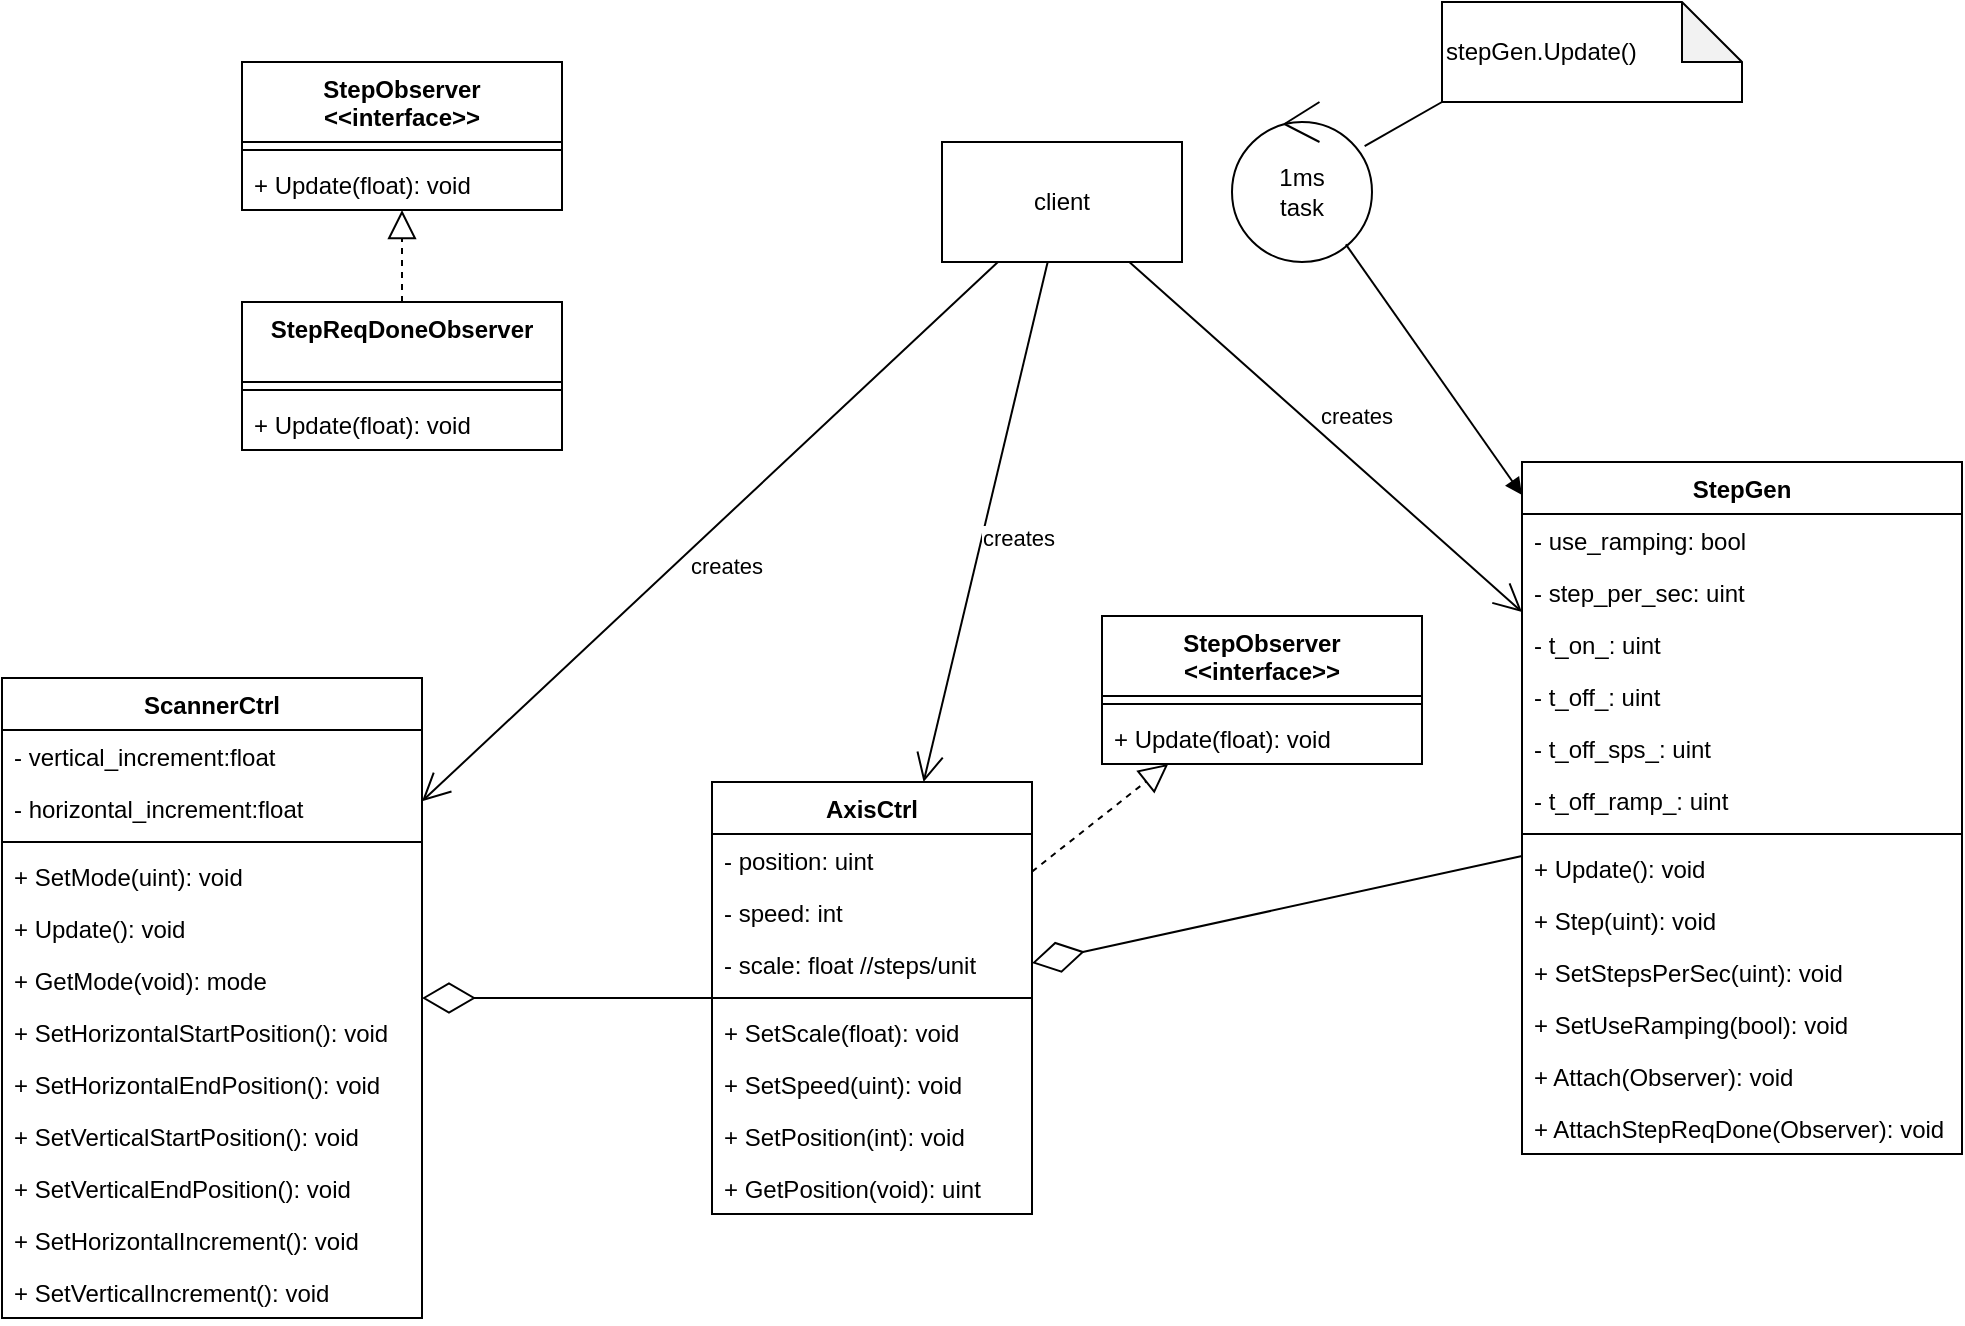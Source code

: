 <mxfile version="17.2.4" type="device" pages="3"><diagram id="gGp4RVrtIz4A-ZTjDwm9" name="Page-1"><mxGraphModel dx="1101" dy="864" grid="1" gridSize="10" guides="1" tooltips="1" connect="1" arrows="1" fold="1" page="1" pageScale="1" pageWidth="1169" pageHeight="827" math="0" shadow="0"><root><mxCell id="0"/><mxCell id="1" parent="0"/><mxCell id="LSAiB7IixGr9bz8NrgfN-1" value="AxisCtrl" style="swimlane;fontStyle=1;align=center;verticalAlign=top;childLayout=stackLayout;horizontal=1;startSize=26;horizontalStack=0;resizeParent=1;resizeParentMax=0;resizeLast=0;collapsible=1;marginBottom=0;" parent="1" vertex="1"><mxGeometry x="415" y="460" width="160" height="216" as="geometry"/></mxCell><mxCell id="LSAiB7IixGr9bz8NrgfN-2" value="- position: uint" style="text;strokeColor=none;fillColor=none;align=left;verticalAlign=top;spacingLeft=4;spacingRight=4;overflow=hidden;rotatable=0;points=[[0,0.5],[1,0.5]];portConstraint=eastwest;" parent="LSAiB7IixGr9bz8NrgfN-1" vertex="1"><mxGeometry y="26" width="160" height="26" as="geometry"/></mxCell><mxCell id="LSAiB7IixGr9bz8NrgfN-3" value="- speed: int" style="text;strokeColor=none;fillColor=none;align=left;verticalAlign=top;spacingLeft=4;spacingRight=4;overflow=hidden;rotatable=0;points=[[0,0.5],[1,0.5]];portConstraint=eastwest;" parent="LSAiB7IixGr9bz8NrgfN-1" vertex="1"><mxGeometry y="52" width="160" height="26" as="geometry"/></mxCell><mxCell id="LSAiB7IixGr9bz8NrgfN-4" value="- scale: float //steps/unit" style="text;strokeColor=none;fillColor=none;align=left;verticalAlign=top;spacingLeft=4;spacingRight=4;overflow=hidden;rotatable=0;points=[[0,0.5],[1,0.5]];portConstraint=eastwest;" parent="LSAiB7IixGr9bz8NrgfN-1" vertex="1"><mxGeometry y="78" width="160" height="26" as="geometry"/></mxCell><mxCell id="LSAiB7IixGr9bz8NrgfN-5" value="" style="line;strokeWidth=1;fillColor=none;align=left;verticalAlign=middle;spacingTop=-1;spacingLeft=3;spacingRight=3;rotatable=0;labelPosition=right;points=[];portConstraint=eastwest;" parent="LSAiB7IixGr9bz8NrgfN-1" vertex="1"><mxGeometry y="104" width="160" height="8" as="geometry"/></mxCell><mxCell id="GyS1Oo0Q3HRUF3Mx1_BM-1" value="+ SetScale(float): void" style="text;strokeColor=none;fillColor=none;align=left;verticalAlign=top;spacingLeft=4;spacingRight=4;overflow=hidden;rotatable=0;points=[[0,0.5],[1,0.5]];portConstraint=eastwest;" parent="LSAiB7IixGr9bz8NrgfN-1" vertex="1"><mxGeometry y="112" width="160" height="26" as="geometry"/></mxCell><mxCell id="LSAiB7IixGr9bz8NrgfN-6" value="+ SetSpeed(uint): void" style="text;strokeColor=none;fillColor=none;align=left;verticalAlign=top;spacingLeft=4;spacingRight=4;overflow=hidden;rotatable=0;points=[[0,0.5],[1,0.5]];portConstraint=eastwest;" parent="LSAiB7IixGr9bz8NrgfN-1" vertex="1"><mxGeometry y="138" width="160" height="26" as="geometry"/></mxCell><mxCell id="LSAiB7IixGr9bz8NrgfN-7" value="+ SetPosition(int): void" style="text;strokeColor=none;fillColor=none;align=left;verticalAlign=top;spacingLeft=4;spacingRight=4;overflow=hidden;rotatable=0;points=[[0,0.5],[1,0.5]];portConstraint=eastwest;" parent="LSAiB7IixGr9bz8NrgfN-1" vertex="1"><mxGeometry y="164" width="160" height="26" as="geometry"/></mxCell><mxCell id="LSAiB7IixGr9bz8NrgfN-8" value="+ GetPosition(void): uint" style="text;strokeColor=none;fillColor=none;align=left;verticalAlign=top;spacingLeft=4;spacingRight=4;overflow=hidden;rotatable=0;points=[[0,0.5],[1,0.5]];portConstraint=eastwest;" parent="LSAiB7IixGr9bz8NrgfN-1" vertex="1"><mxGeometry y="190" width="160" height="26" as="geometry"/></mxCell><mxCell id="LSAiB7IixGr9bz8NrgfN-9" value="StepGen" style="swimlane;fontStyle=1;align=center;verticalAlign=top;childLayout=stackLayout;horizontal=1;startSize=26;horizontalStack=0;resizeParent=1;resizeParentMax=0;resizeLast=0;collapsible=1;marginBottom=0;" parent="1" vertex="1"><mxGeometry x="820" y="300" width="220" height="346" as="geometry"/></mxCell><mxCell id="LSAiB7IixGr9bz8NrgfN-10" value="- use_ramping: bool" style="text;strokeColor=none;fillColor=none;align=left;verticalAlign=top;spacingLeft=4;spacingRight=4;overflow=hidden;rotatable=0;points=[[0,0.5],[1,0.5]];portConstraint=eastwest;" parent="LSAiB7IixGr9bz8NrgfN-9" vertex="1"><mxGeometry y="26" width="220" height="26" as="geometry"/></mxCell><mxCell id="LSAiB7IixGr9bz8NrgfN-11" value="- step_per_sec: uint" style="text;strokeColor=none;fillColor=none;align=left;verticalAlign=top;spacingLeft=4;spacingRight=4;overflow=hidden;rotatable=0;points=[[0,0.5],[1,0.5]];portConstraint=eastwest;" parent="LSAiB7IixGr9bz8NrgfN-9" vertex="1"><mxGeometry y="52" width="220" height="26" as="geometry"/></mxCell><mxCell id="LSAiB7IixGr9bz8NrgfN-12" value="- t_on_: uint" style="text;strokeColor=none;fillColor=none;align=left;verticalAlign=top;spacingLeft=4;spacingRight=4;overflow=hidden;rotatable=0;points=[[0,0.5],[1,0.5]];portConstraint=eastwest;" parent="LSAiB7IixGr9bz8NrgfN-9" vertex="1"><mxGeometry y="78" width="220" height="26" as="geometry"/></mxCell><mxCell id="LSAiB7IixGr9bz8NrgfN-13" value="- t_off_: uint" style="text;strokeColor=none;fillColor=none;align=left;verticalAlign=top;spacingLeft=4;spacingRight=4;overflow=hidden;rotatable=0;points=[[0,0.5],[1,0.5]];portConstraint=eastwest;" parent="LSAiB7IixGr9bz8NrgfN-9" vertex="1"><mxGeometry y="104" width="220" height="26" as="geometry"/></mxCell><mxCell id="LSAiB7IixGr9bz8NrgfN-14" value="- t_off_sps_: uint" style="text;strokeColor=none;fillColor=none;align=left;verticalAlign=top;spacingLeft=4;spacingRight=4;overflow=hidden;rotatable=0;points=[[0,0.5],[1,0.5]];portConstraint=eastwest;" parent="LSAiB7IixGr9bz8NrgfN-9" vertex="1"><mxGeometry y="130" width="220" height="26" as="geometry"/></mxCell><mxCell id="LSAiB7IixGr9bz8NrgfN-15" value="- t_off_ramp_: uint" style="text;strokeColor=none;fillColor=none;align=left;verticalAlign=top;spacingLeft=4;spacingRight=4;overflow=hidden;rotatable=0;points=[[0,0.5],[1,0.5]];portConstraint=eastwest;" parent="LSAiB7IixGr9bz8NrgfN-9" vertex="1"><mxGeometry y="156" width="220" height="26" as="geometry"/></mxCell><mxCell id="LSAiB7IixGr9bz8NrgfN-16" value="" style="line;strokeWidth=1;fillColor=none;align=left;verticalAlign=middle;spacingTop=-1;spacingLeft=3;spacingRight=3;rotatable=0;labelPosition=right;points=[];portConstraint=eastwest;" parent="LSAiB7IixGr9bz8NrgfN-9" vertex="1"><mxGeometry y="182" width="220" height="8" as="geometry"/></mxCell><mxCell id="LSAiB7IixGr9bz8NrgfN-17" value="+ Update(): void" style="text;strokeColor=none;fillColor=none;align=left;verticalAlign=top;spacingLeft=4;spacingRight=4;overflow=hidden;rotatable=0;points=[[0,0.5],[1,0.5]];portConstraint=eastwest;" parent="LSAiB7IixGr9bz8NrgfN-9" vertex="1"><mxGeometry y="190" width="220" height="26" as="geometry"/></mxCell><mxCell id="LSAiB7IixGr9bz8NrgfN-18" value="+ Step(uint): void" style="text;strokeColor=none;fillColor=none;align=left;verticalAlign=top;spacingLeft=4;spacingRight=4;overflow=hidden;rotatable=0;points=[[0,0.5],[1,0.5]];portConstraint=eastwest;" parent="LSAiB7IixGr9bz8NrgfN-9" vertex="1"><mxGeometry y="216" width="220" height="26" as="geometry"/></mxCell><mxCell id="LSAiB7IixGr9bz8NrgfN-19" value="+ SetStepsPerSec(uint): void" style="text;strokeColor=none;fillColor=none;align=left;verticalAlign=top;spacingLeft=4;spacingRight=4;overflow=hidden;rotatable=0;points=[[0,0.5],[1,0.5]];portConstraint=eastwest;" parent="LSAiB7IixGr9bz8NrgfN-9" vertex="1"><mxGeometry y="242" width="220" height="26" as="geometry"/></mxCell><mxCell id="K3rnLd1R08XMdUqBnlSD-14" value="+ SetUseRamping(bool): void" style="text;strokeColor=none;fillColor=none;align=left;verticalAlign=top;spacingLeft=4;spacingRight=4;overflow=hidden;rotatable=0;points=[[0,0.5],[1,0.5]];portConstraint=eastwest;" parent="LSAiB7IixGr9bz8NrgfN-9" vertex="1"><mxGeometry y="268" width="220" height="26" as="geometry"/></mxCell><mxCell id="LSAiB7IixGr9bz8NrgfN-20" value="+ Attach(Observer): void" style="text;strokeColor=none;fillColor=none;align=left;verticalAlign=top;spacingLeft=4;spacingRight=4;overflow=hidden;rotatable=0;points=[[0,0.5],[1,0.5]];portConstraint=eastwest;" parent="LSAiB7IixGr9bz8NrgfN-9" vertex="1"><mxGeometry y="294" width="220" height="26" as="geometry"/></mxCell><mxCell id="h0aVsMk8mIGAEzs2S-mY-9" value="+ AttachStepReqDone(Observer): void" style="text;strokeColor=none;fillColor=none;align=left;verticalAlign=top;spacingLeft=4;spacingRight=4;overflow=hidden;rotatable=0;points=[[0,0.5],[1,0.5]];portConstraint=eastwest;" vertex="1" parent="LSAiB7IixGr9bz8NrgfN-9"><mxGeometry y="320" width="220" height="26" as="geometry"/></mxCell><mxCell id="LSAiB7IixGr9bz8NrgfN-28" value="" style="endArrow=diamondThin;endFill=0;endSize=24;html=1;rounded=0;" parent="1" source="LSAiB7IixGr9bz8NrgfN-9" target="LSAiB7IixGr9bz8NrgfN-1" edge="1"><mxGeometry width="160" relative="1" as="geometry"><mxPoint x="670" y="387" as="sourcePoint"/><mxPoint x="550" y="389.392" as="targetPoint"/></mxGeometry></mxCell><mxCell id="LSAiB7IixGr9bz8NrgfN-51" value="1ms&lt;br&gt;task" style="ellipse;shape=umlControl;whiteSpace=wrap;html=1;" parent="1" vertex="1"><mxGeometry x="675" y="120" width="70" height="80" as="geometry"/></mxCell><mxCell id="LSAiB7IixGr9bz8NrgfN-52" value="" style="html=1;verticalAlign=bottom;labelBackgroundColor=none;endArrow=block;endFill=1;rounded=0;" parent="1" source="LSAiB7IixGr9bz8NrgfN-51" target="LSAiB7IixGr9bz8NrgfN-9" edge="1"><mxGeometry width="160" relative="1" as="geometry"><mxPoint x="1060" y="420" as="sourcePoint"/><mxPoint x="720" y="550" as="targetPoint"/></mxGeometry></mxCell><mxCell id="LSAiB7IixGr9bz8NrgfN-53" value="stepGen.Update()" style="shape=note;whiteSpace=wrap;html=1;backgroundOutline=1;darkOpacity=0.05;align=left;" parent="1" vertex="1"><mxGeometry x="780" y="70" width="150" height="50" as="geometry"/></mxCell><mxCell id="DkStvtZJuYiXA0wBubEW-1" value="ScannerCtrl" style="swimlane;fontStyle=1;align=center;verticalAlign=top;childLayout=stackLayout;horizontal=1;startSize=26;horizontalStack=0;resizeParent=1;resizeParentMax=0;resizeLast=0;collapsible=1;marginBottom=0;" parent="1" vertex="1"><mxGeometry x="60" y="408" width="210" height="320" as="geometry"/></mxCell><mxCell id="GyS1Oo0Q3HRUF3Mx1_BM-2" value="- vertical_increment:float" style="text;strokeColor=none;fillColor=none;align=left;verticalAlign=top;spacingLeft=4;spacingRight=4;overflow=hidden;rotatable=0;points=[[0,0.5],[1,0.5]];portConstraint=eastwest;" parent="DkStvtZJuYiXA0wBubEW-1" vertex="1"><mxGeometry y="26" width="210" height="26" as="geometry"/></mxCell><mxCell id="GyS1Oo0Q3HRUF3Mx1_BM-3" value="- horizontal_increment:float" style="text;strokeColor=none;fillColor=none;align=left;verticalAlign=top;spacingLeft=4;spacingRight=4;overflow=hidden;rotatable=0;points=[[0,0.5],[1,0.5]];portConstraint=eastwest;" parent="DkStvtZJuYiXA0wBubEW-1" vertex="1"><mxGeometry y="52" width="210" height="26" as="geometry"/></mxCell><mxCell id="DkStvtZJuYiXA0wBubEW-5" value="" style="line;strokeWidth=1;fillColor=none;align=left;verticalAlign=middle;spacingTop=-1;spacingLeft=3;spacingRight=3;rotatable=0;labelPosition=right;points=[];portConstraint=eastwest;" parent="DkStvtZJuYiXA0wBubEW-1" vertex="1"><mxGeometry y="78" width="210" height="8" as="geometry"/></mxCell><mxCell id="DkStvtZJuYiXA0wBubEW-6" value="+ SetMode(uint): void" style="text;strokeColor=none;fillColor=none;align=left;verticalAlign=top;spacingLeft=4;spacingRight=4;overflow=hidden;rotatable=0;points=[[0,0.5],[1,0.5]];portConstraint=eastwest;" parent="DkStvtZJuYiXA0wBubEW-1" vertex="1"><mxGeometry y="86" width="210" height="26" as="geometry"/></mxCell><mxCell id="DkStvtZJuYiXA0wBubEW-7" value="+ Update(): void" style="text;strokeColor=none;fillColor=none;align=left;verticalAlign=top;spacingLeft=4;spacingRight=4;overflow=hidden;rotatable=0;points=[[0,0.5],[1,0.5]];portConstraint=eastwest;" parent="DkStvtZJuYiXA0wBubEW-1" vertex="1"><mxGeometry y="112" width="210" height="26" as="geometry"/></mxCell><mxCell id="DkStvtZJuYiXA0wBubEW-8" value="+ GetMode(void): mode" style="text;strokeColor=none;fillColor=none;align=left;verticalAlign=top;spacingLeft=4;spacingRight=4;overflow=hidden;rotatable=0;points=[[0,0.5],[1,0.5]];portConstraint=eastwest;" parent="DkStvtZJuYiXA0wBubEW-1" vertex="1"><mxGeometry y="138" width="210" height="26" as="geometry"/></mxCell><mxCell id="ISpUQT93Hfu-IOuTMZHp-8" value="+ SetHorizontalStartPosition(): void" style="text;strokeColor=none;fillColor=none;align=left;verticalAlign=top;spacingLeft=4;spacingRight=4;overflow=hidden;rotatable=0;points=[[0,0.5],[1,0.5]];portConstraint=eastwest;" parent="DkStvtZJuYiXA0wBubEW-1" vertex="1"><mxGeometry y="164" width="210" height="26" as="geometry"/></mxCell><mxCell id="ISpUQT93Hfu-IOuTMZHp-9" value="+ SetHorizontalEndPosition(): void" style="text;strokeColor=none;fillColor=none;align=left;verticalAlign=top;spacingLeft=4;spacingRight=4;overflow=hidden;rotatable=0;points=[[0,0.5],[1,0.5]];portConstraint=eastwest;" parent="DkStvtZJuYiXA0wBubEW-1" vertex="1"><mxGeometry y="190" width="210" height="26" as="geometry"/></mxCell><mxCell id="ISpUQT93Hfu-IOuTMZHp-10" value="+ SetVerticalStartPosition(): void" style="text;strokeColor=none;fillColor=none;align=left;verticalAlign=top;spacingLeft=4;spacingRight=4;overflow=hidden;rotatable=0;points=[[0,0.5],[1,0.5]];portConstraint=eastwest;" parent="DkStvtZJuYiXA0wBubEW-1" vertex="1"><mxGeometry y="216" width="210" height="26" as="geometry"/></mxCell><mxCell id="ISpUQT93Hfu-IOuTMZHp-11" value="+ SetVerticalEndPosition(): void" style="text;strokeColor=none;fillColor=none;align=left;verticalAlign=top;spacingLeft=4;spacingRight=4;overflow=hidden;rotatable=0;points=[[0,0.5],[1,0.5]];portConstraint=eastwest;" parent="DkStvtZJuYiXA0wBubEW-1" vertex="1"><mxGeometry y="242" width="210" height="26" as="geometry"/></mxCell><mxCell id="GyS1Oo0Q3HRUF3Mx1_BM-6" value="+ SetHorizontalIncrement(): void" style="text;strokeColor=none;fillColor=none;align=left;verticalAlign=top;spacingLeft=4;spacingRight=4;overflow=hidden;rotatable=0;points=[[0,0.5],[1,0.5]];portConstraint=eastwest;" parent="DkStvtZJuYiXA0wBubEW-1" vertex="1"><mxGeometry y="268" width="210" height="26" as="geometry"/></mxCell><mxCell id="GyS1Oo0Q3HRUF3Mx1_BM-5" value="+ SetVerticalIncrement(): void" style="text;strokeColor=none;fillColor=none;align=left;verticalAlign=top;spacingLeft=4;spacingRight=4;overflow=hidden;rotatable=0;points=[[0,0.5],[1,0.5]];portConstraint=eastwest;" parent="DkStvtZJuYiXA0wBubEW-1" vertex="1"><mxGeometry y="294" width="210" height="26" as="geometry"/></mxCell><mxCell id="ISpUQT93Hfu-IOuTMZHp-1" value="client" style="rounded=0;whiteSpace=wrap;html=1;" parent="1" vertex="1"><mxGeometry x="530" y="140" width="120" height="60" as="geometry"/></mxCell><mxCell id="ISpUQT93Hfu-IOuTMZHp-4" value="creates" style="endArrow=open;endFill=1;endSize=12;html=1;rounded=0;" parent="1" source="ISpUQT93Hfu-IOuTMZHp-1" target="LSAiB7IixGr9bz8NrgfN-9" edge="1"><mxGeometry x="0.029" y="18" width="160" relative="1" as="geometry"><mxPoint x="250" y="237" as="sourcePoint"/><mxPoint x="410" y="237" as="targetPoint"/><mxPoint as="offset"/></mxGeometry></mxCell><mxCell id="ISpUQT93Hfu-IOuTMZHp-5" value="creates" style="endArrow=open;endFill=1;endSize=12;html=1;rounded=0;" parent="1" source="ISpUQT93Hfu-IOuTMZHp-1" target="DkStvtZJuYiXA0wBubEW-1" edge="1"><mxGeometry x="0.029" y="18" width="160" relative="1" as="geometry"><mxPoint x="250" y="263.745" as="sourcePoint"/><mxPoint x="790" y="324.445" as="targetPoint"/><mxPoint as="offset"/></mxGeometry></mxCell><mxCell id="ISpUQT93Hfu-IOuTMZHp-6" value="creates" style="endArrow=open;endFill=1;endSize=12;html=1;rounded=0;" parent="1" source="ISpUQT93Hfu-IOuTMZHp-1" target="LSAiB7IixGr9bz8NrgfN-1" edge="1"><mxGeometry x="0.029" y="18" width="160" relative="1" as="geometry"><mxPoint x="260" y="273.745" as="sourcePoint"/><mxPoint x="800" y="334.445" as="targetPoint"/><mxPoint as="offset"/></mxGeometry></mxCell><mxCell id="ISpUQT93Hfu-IOuTMZHp-7" value="" style="endArrow=diamondThin;endFill=0;endSize=24;html=1;rounded=0;" parent="1" source="LSAiB7IixGr9bz8NrgfN-1" target="DkStvtZJuYiXA0wBubEW-1" edge="1"><mxGeometry width="160" relative="1" as="geometry"><mxPoint x="390" y="347.002" as="sourcePoint"/><mxPoint x="240" y="371.764" as="targetPoint"/></mxGeometry></mxCell><mxCell id="K3rnLd1R08XMdUqBnlSD-1" value="StepObserver&#10;&lt;&lt;interface&gt;&gt;" style="swimlane;fontStyle=1;align=center;verticalAlign=top;childLayout=stackLayout;horizontal=1;startSize=40;horizontalStack=0;resizeParent=1;resizeParentMax=0;resizeLast=0;collapsible=1;marginBottom=0;" parent="1" vertex="1"><mxGeometry x="180" y="100" width="160" height="74" as="geometry"/></mxCell><mxCell id="K3rnLd1R08XMdUqBnlSD-5" value="" style="line;strokeWidth=1;fillColor=none;align=left;verticalAlign=middle;spacingTop=-1;spacingLeft=3;spacingRight=3;rotatable=0;labelPosition=right;points=[];portConstraint=eastwest;" parent="K3rnLd1R08XMdUqBnlSD-1" vertex="1"><mxGeometry y="40" width="160" height="8" as="geometry"/></mxCell><mxCell id="K3rnLd1R08XMdUqBnlSD-6" value="+ Update(float): void" style="text;strokeColor=none;fillColor=none;align=left;verticalAlign=top;spacingLeft=4;spacingRight=4;overflow=hidden;rotatable=0;points=[[0,0.5],[1,0.5]];portConstraint=eastwest;" parent="K3rnLd1R08XMdUqBnlSD-1" vertex="1"><mxGeometry y="48" width="160" height="26" as="geometry"/></mxCell><mxCell id="K3rnLd1R08XMdUqBnlSD-13" value="" style="endArrow=block;dashed=1;endFill=0;endSize=12;html=1;rounded=0;" parent="1" source="LSAiB7IixGr9bz8NrgfN-1" target="h0aVsMk8mIGAEzs2S-mY-2" edge="1"><mxGeometry width="160" relative="1" as="geometry"><mxPoint x="480" y="540" as="sourcePoint"/><mxPoint x="640" y="540" as="targetPoint"/></mxGeometry></mxCell><mxCell id="h0aVsMk8mIGAEzs2S-mY-1" value="" style="endArrow=none;html=1;rounded=0;entryX=0;entryY=1;entryDx=0;entryDy=0;entryPerimeter=0;" edge="1" parent="1" source="LSAiB7IixGr9bz8NrgfN-51" target="LSAiB7IixGr9bz8NrgfN-53"><mxGeometry width="50" height="50" relative="1" as="geometry"><mxPoint x="520" y="470" as="sourcePoint"/><mxPoint x="570" y="420" as="targetPoint"/></mxGeometry></mxCell><mxCell id="h0aVsMk8mIGAEzs2S-mY-2" value="StepObserver&#10;&lt;&lt;interface&gt;&gt;" style="swimlane;fontStyle=1;align=center;verticalAlign=top;childLayout=stackLayout;horizontal=1;startSize=40;horizontalStack=0;resizeParent=1;resizeParentMax=0;resizeLast=0;collapsible=1;marginBottom=0;" vertex="1" parent="1"><mxGeometry x="610" y="377" width="160" height="74" as="geometry"/></mxCell><mxCell id="h0aVsMk8mIGAEzs2S-mY-3" value="" style="line;strokeWidth=1;fillColor=none;align=left;verticalAlign=middle;spacingTop=-1;spacingLeft=3;spacingRight=3;rotatable=0;labelPosition=right;points=[];portConstraint=eastwest;" vertex="1" parent="h0aVsMk8mIGAEzs2S-mY-2"><mxGeometry y="40" width="160" height="8" as="geometry"/></mxCell><mxCell id="h0aVsMk8mIGAEzs2S-mY-4" value="+ Update(float): void" style="text;strokeColor=none;fillColor=none;align=left;verticalAlign=top;spacingLeft=4;spacingRight=4;overflow=hidden;rotatable=0;points=[[0,0.5],[1,0.5]];portConstraint=eastwest;" vertex="1" parent="h0aVsMk8mIGAEzs2S-mY-2"><mxGeometry y="48" width="160" height="26" as="geometry"/></mxCell><mxCell id="h0aVsMk8mIGAEzs2S-mY-5" value="StepReqDoneObserver" style="swimlane;fontStyle=1;align=center;verticalAlign=top;childLayout=stackLayout;horizontal=1;startSize=40;horizontalStack=0;resizeParent=1;resizeParentMax=0;resizeLast=0;collapsible=1;marginBottom=0;" vertex="1" parent="1"><mxGeometry x="180" y="220" width="160" height="74" as="geometry"/></mxCell><mxCell id="h0aVsMk8mIGAEzs2S-mY-6" value="" style="line;strokeWidth=1;fillColor=none;align=left;verticalAlign=middle;spacingTop=-1;spacingLeft=3;spacingRight=3;rotatable=0;labelPosition=right;points=[];portConstraint=eastwest;" vertex="1" parent="h0aVsMk8mIGAEzs2S-mY-5"><mxGeometry y="40" width="160" height="8" as="geometry"/></mxCell><mxCell id="h0aVsMk8mIGAEzs2S-mY-7" value="+ Update(float): void" style="text;strokeColor=none;fillColor=none;align=left;verticalAlign=top;spacingLeft=4;spacingRight=4;overflow=hidden;rotatable=0;points=[[0,0.5],[1,0.5]];portConstraint=eastwest;" vertex="1" parent="h0aVsMk8mIGAEzs2S-mY-5"><mxGeometry y="48" width="160" height="26" as="geometry"/></mxCell><mxCell id="h0aVsMk8mIGAEzs2S-mY-8" value="" style="endArrow=block;dashed=1;endFill=0;endSize=12;html=1;rounded=0;exitX=0.5;exitY=0;exitDx=0;exitDy=0;" edge="1" parent="1" source="h0aVsMk8mIGAEzs2S-mY-5" target="K3rnLd1R08XMdUqBnlSD-6"><mxGeometry width="160" relative="1" as="geometry"><mxPoint x="585" y="514.821" as="sourcePoint"/><mxPoint x="653.149" y="461" as="targetPoint"/></mxGeometry></mxCell></root></mxGraphModel></diagram><diagram id="_XMiRAP7YtDQQvt_TOxm" name="Page-2"><mxGraphModel dx="1102" dy="865" grid="1" gridSize="10" guides="1" tooltips="1" connect="1" arrows="1" fold="1" page="1" pageScale="1" pageWidth="1169" pageHeight="827" math="0" shadow="0"><root><mxCell id="0"/><mxCell id="1" parent="0"/><mxCell id="Aea5CEDroBR5ZpuiyoKQ-1" value="Model" style="swimlane;fontStyle=1;align=center;verticalAlign=top;childLayout=stackLayout;horizontal=1;startSize=26;horizontalStack=0;resizeParent=1;resizeParentMax=0;resizeLast=0;collapsible=1;marginBottom=0;" parent="1" vertex="1"><mxGeometry x="300" y="293" width="160" height="294" as="geometry"/></mxCell><mxCell id="Aea5CEDroBR5ZpuiyoKQ-2" value="+ file_name: string" style="text;strokeColor=none;fillColor=none;align=left;verticalAlign=top;spacingLeft=4;spacingRight=4;overflow=hidden;rotatable=0;points=[[0,0.5],[1,0.5]];portConstraint=eastwest;" parent="Aea5CEDroBR5ZpuiyoKQ-1" vertex="1"><mxGeometry y="26" width="160" height="26" as="geometry"/></mxCell><mxCell id="Aea5CEDroBR5ZpuiyoKQ-3" value="+ com_port: string" style="text;strokeColor=none;fillColor=none;align=left;verticalAlign=top;spacingLeft=4;spacingRight=4;overflow=hidden;rotatable=0;points=[[0,0.5],[1,0.5]];portConstraint=eastwest;" parent="Aea5CEDroBR5ZpuiyoKQ-1" vertex="1"><mxGeometry y="52" width="160" height="26" as="geometry"/></mxCell><mxCell id="Aea5CEDroBR5ZpuiyoKQ-4" value="+ low_vertical_limit: int" style="text;strokeColor=none;fillColor=none;align=left;verticalAlign=top;spacingLeft=4;spacingRight=4;overflow=hidden;rotatable=0;points=[[0,0.5],[1,0.5]];portConstraint=eastwest;" parent="Aea5CEDroBR5ZpuiyoKQ-1" vertex="1"><mxGeometry y="78" width="160" height="26" as="geometry"/></mxCell><mxCell id="Aea5CEDroBR5ZpuiyoKQ-5" value="+ high_vertical_limit: int" style="text;strokeColor=none;fillColor=none;align=left;verticalAlign=top;spacingLeft=4;spacingRight=4;overflow=hidden;rotatable=0;points=[[0,0.5],[1,0.5]];portConstraint=eastwest;" parent="Aea5CEDroBR5ZpuiyoKQ-1" vertex="1"><mxGeometry y="104" width="160" height="26" as="geometry"/></mxCell><mxCell id="Aea5CEDroBR5ZpuiyoKQ-6" value="" style="line;strokeWidth=1;fillColor=none;align=left;verticalAlign=middle;spacingTop=-1;spacingLeft=3;spacingRight=3;rotatable=0;labelPosition=right;points=[];portConstraint=eastwest;" parent="Aea5CEDroBR5ZpuiyoKQ-1" vertex="1"><mxGeometry y="130" width="160" height="8" as="geometry"/></mxCell><mxCell id="Aea5CEDroBR5ZpuiyoKQ-7" value="+ attatch(Observer): void" style="text;strokeColor=none;fillColor=none;align=left;verticalAlign=top;spacingLeft=4;spacingRight=4;overflow=hidden;rotatable=0;points=[[0,0.5],[1,0.5]];portConstraint=eastwest;" parent="Aea5CEDroBR5ZpuiyoKQ-1" vertex="1"><mxGeometry y="138" width="160" height="26" as="geometry"/></mxCell><mxCell id="Aea5CEDroBR5ZpuiyoKQ-8" value="+ notify(void): void" style="text;strokeColor=none;fillColor=none;align=left;verticalAlign=top;spacingLeft=4;spacingRight=4;overflow=hidden;rotatable=0;points=[[0,0.5],[1,0.5]];portConstraint=eastwest;" parent="Aea5CEDroBR5ZpuiyoKQ-1" vertex="1"><mxGeometry y="164" width="160" height="26" as="geometry"/></mxCell><mxCell id="Aea5CEDroBR5ZpuiyoKQ-9" value="+ getter1(void): void" style="text;strokeColor=none;fillColor=none;align=left;verticalAlign=top;spacingLeft=4;spacingRight=4;overflow=hidden;rotatable=0;points=[[0,0.5],[1,0.5]];portConstraint=eastwest;" parent="Aea5CEDroBR5ZpuiyoKQ-1" vertex="1"><mxGeometry y="190" width="160" height="26" as="geometry"/></mxCell><mxCell id="Aea5CEDroBR5ZpuiyoKQ-10" value="+ getter2(void): void" style="text;strokeColor=none;fillColor=none;align=left;verticalAlign=top;spacingLeft=4;spacingRight=4;overflow=hidden;rotatable=0;points=[[0,0.5],[1,0.5]];portConstraint=eastwest;" parent="Aea5CEDroBR5ZpuiyoKQ-1" vertex="1"><mxGeometry y="216" width="160" height="26" as="geometry"/></mxCell><mxCell id="Aea5CEDroBR5ZpuiyoKQ-11" value="+ setter1(void): void" style="text;strokeColor=none;fillColor=none;align=left;verticalAlign=top;spacingLeft=4;spacingRight=4;overflow=hidden;rotatable=0;points=[[0,0.5],[1,0.5]];portConstraint=eastwest;" parent="Aea5CEDroBR5ZpuiyoKQ-1" vertex="1"><mxGeometry y="242" width="160" height="26" as="geometry"/></mxCell><mxCell id="Aea5CEDroBR5ZpuiyoKQ-12" value="+ setter2(void): void" style="text;strokeColor=none;fillColor=none;align=left;verticalAlign=top;spacingLeft=4;spacingRight=4;overflow=hidden;rotatable=0;points=[[0,0.5],[1,0.5]];portConstraint=eastwest;" parent="Aea5CEDroBR5ZpuiyoKQ-1" vertex="1"><mxGeometry y="268" width="160" height="26" as="geometry"/></mxCell><mxCell id="Aea5CEDroBR5ZpuiyoKQ-13" value="View" style="swimlane;fontStyle=1;align=center;verticalAlign=top;childLayout=stackLayout;horizontal=1;startSize=26;horizontalStack=0;resizeParent=1;resizeParentMax=0;resizeLast=0;collapsible=1;marginBottom=0;" parent="1" vertex="1"><mxGeometry x="560" y="619" width="160" height="86" as="geometry"/></mxCell><mxCell id="Aea5CEDroBR5ZpuiyoKQ-14" value="+ field: type" style="text;strokeColor=none;fillColor=none;align=left;verticalAlign=top;spacingLeft=4;spacingRight=4;overflow=hidden;rotatable=0;points=[[0,0.5],[1,0.5]];portConstraint=eastwest;" parent="Aea5CEDroBR5ZpuiyoKQ-13" vertex="1"><mxGeometry y="26" width="160" height="26" as="geometry"/></mxCell><mxCell id="Aea5CEDroBR5ZpuiyoKQ-15" value="" style="line;strokeWidth=1;fillColor=none;align=left;verticalAlign=middle;spacingTop=-1;spacingLeft=3;spacingRight=3;rotatable=0;labelPosition=right;points=[];portConstraint=eastwest;" parent="Aea5CEDroBR5ZpuiyoKQ-13" vertex="1"><mxGeometry y="52" width="160" height="8" as="geometry"/></mxCell><mxCell id="Aea5CEDroBR5ZpuiyoKQ-16" value="+ method(type): type" style="text;strokeColor=none;fillColor=none;align=left;verticalAlign=top;spacingLeft=4;spacingRight=4;overflow=hidden;rotatable=0;points=[[0,0.5],[1,0.5]];portConstraint=eastwest;" parent="Aea5CEDroBR5ZpuiyoKQ-13" vertex="1"><mxGeometry y="60" width="160" height="26" as="geometry"/></mxCell><mxCell id="Aea5CEDroBR5ZpuiyoKQ-17" value="Controller" style="swimlane;fontStyle=1;align=center;verticalAlign=top;childLayout=stackLayout;horizontal=1;startSize=26;horizontalStack=0;resizeParent=1;resizeParentMax=0;resizeLast=0;collapsible=1;marginBottom=0;" parent="1" vertex="1"><mxGeometry x="820" y="619" width="160" height="78" as="geometry"/></mxCell><mxCell id="Aea5CEDroBR5ZpuiyoKQ-18" value="+ handler1(type): void" style="text;strokeColor=none;fillColor=none;align=left;verticalAlign=top;spacingLeft=4;spacingRight=4;overflow=hidden;rotatable=0;points=[[0,0.5],[1,0.5]];portConstraint=eastwest;" parent="Aea5CEDroBR5ZpuiyoKQ-17" vertex="1"><mxGeometry y="26" width="160" height="26" as="geometry"/></mxCell><mxCell id="Aea5CEDroBR5ZpuiyoKQ-19" value="+ handler2(type): void" style="text;strokeColor=none;fillColor=none;align=left;verticalAlign=top;spacingLeft=4;spacingRight=4;overflow=hidden;rotatable=0;points=[[0,0.5],[1,0.5]];portConstraint=eastwest;" parent="Aea5CEDroBR5ZpuiyoKQ-17" vertex="1"><mxGeometry y="52" width="160" height="26" as="geometry"/></mxCell><mxCell id="Aea5CEDroBR5ZpuiyoKQ-20" value="" style="endArrow=diamondThin;endFill=0;endSize=24;html=1;rounded=0;entryX=1;entryY=0.5;entryDx=0;entryDy=0;exitX=0;exitY=0.5;exitDx=0;exitDy=0;" parent="1" target="Aea5CEDroBR5ZpuiyoKQ-14" edge="1"><mxGeometry width="160" relative="1" as="geometry"><mxPoint x="820" y="658" as="sourcePoint"/><mxPoint x="770" y="759" as="targetPoint"/></mxGeometry></mxCell><mxCell id="Aea5CEDroBR5ZpuiyoKQ-21" value="Observer" style="swimlane;fontStyle=1;align=center;verticalAlign=top;childLayout=stackLayout;horizontal=1;startSize=26;horizontalStack=0;resizeParent=1;resizeParentMax=0;resizeLast=0;collapsible=1;marginBottom=0;" parent="1" vertex="1"><mxGeometry x="560" y="409" width="160" height="52" as="geometry"/></mxCell><mxCell id="Aea5CEDroBR5ZpuiyoKQ-22" value="+ update(void): void" style="text;strokeColor=none;fillColor=none;align=left;verticalAlign=top;spacingLeft=4;spacingRight=4;overflow=hidden;rotatable=0;points=[[0,0.5],[1,0.5]];portConstraint=eastwest;" parent="Aea5CEDroBR5ZpuiyoKQ-21" vertex="1"><mxGeometry y="26" width="160" height="26" as="geometry"/></mxCell><mxCell id="Aea5CEDroBR5ZpuiyoKQ-23" value="Extends" style="endArrow=block;endSize=16;endFill=0;html=1;rounded=0;exitX=0.5;exitY=0;exitDx=0;exitDy=0;" parent="1" source="Aea5CEDroBR5ZpuiyoKQ-13" target="Aea5CEDroBR5ZpuiyoKQ-21" edge="1"><mxGeometry x="0.452" y="-20" width="160" relative="1" as="geometry"><mxPoint x="610" y="759" as="sourcePoint"/><mxPoint x="770" y="759" as="targetPoint"/><mxPoint as="offset"/></mxGeometry></mxCell><mxCell id="Aea5CEDroBR5ZpuiyoKQ-24" value="Extends" style="endArrow=block;endSize=16;endFill=0;html=1;rounded=0;exitX=0.5;exitY=0;exitDx=0;exitDy=0;" parent="1" source="Aea5CEDroBR5ZpuiyoKQ-17" target="Aea5CEDroBR5ZpuiyoKQ-22" edge="1"><mxGeometry x="0.452" y="-20" width="160" relative="1" as="geometry"><mxPoint x="650" y="629" as="sourcePoint"/><mxPoint x="640" y="499" as="targetPoint"/><mxPoint as="offset"/><Array as="points"><mxPoint x="900" y="569"/><mxPoint x="640" y="569"/></Array></mxGeometry></mxCell><mxCell id="Aea5CEDroBR5ZpuiyoKQ-25" value="" style="endArrow=diamondThin;endFill=1;endSize=24;html=1;rounded=0;exitX=0;exitY=0.5;exitDx=0;exitDy=0;" parent="1" target="Aea5CEDroBR5ZpuiyoKQ-7" edge="1"><mxGeometry width="160" relative="1" as="geometry"><mxPoint x="560" y="448" as="sourcePoint"/><mxPoint x="640" y="579" as="targetPoint"/></mxGeometry></mxCell><mxCell id="Aea5CEDroBR5ZpuiyoKQ-26" value="Comm" style="swimlane;fontStyle=1;align=center;verticalAlign=top;childLayout=stackLayout;horizontal=1;startSize=26;horizontalStack=0;resizeParent=1;resizeParentMax=0;resizeLast=0;collapsible=1;marginBottom=0;" parent="1" vertex="1"><mxGeometry x="880" y="334" width="160" height="86" as="geometry"/></mxCell><mxCell id="Aea5CEDroBR5ZpuiyoKQ-27" value="+ field: type" style="text;strokeColor=none;fillColor=none;align=left;verticalAlign=top;spacingLeft=4;spacingRight=4;overflow=hidden;rotatable=0;points=[[0,0.5],[1,0.5]];portConstraint=eastwest;" parent="Aea5CEDroBR5ZpuiyoKQ-26" vertex="1"><mxGeometry y="26" width="160" height="26" as="geometry"/></mxCell><mxCell id="Aea5CEDroBR5ZpuiyoKQ-28" value="" style="line;strokeWidth=1;fillColor=none;align=left;verticalAlign=middle;spacingTop=-1;spacingLeft=3;spacingRight=3;rotatable=0;labelPosition=right;points=[];portConstraint=eastwest;" parent="Aea5CEDroBR5ZpuiyoKQ-26" vertex="1"><mxGeometry y="52" width="160" height="8" as="geometry"/></mxCell><mxCell id="Aea5CEDroBR5ZpuiyoKQ-29" value="+ method(type): type" style="text;strokeColor=none;fillColor=none;align=left;verticalAlign=top;spacingLeft=4;spacingRight=4;overflow=hidden;rotatable=0;points=[[0,0.5],[1,0.5]];portConstraint=eastwest;" parent="Aea5CEDroBR5ZpuiyoKQ-26" vertex="1"><mxGeometry y="60" width="160" height="26" as="geometry"/></mxCell><mxCell id="Aea5CEDroBR5ZpuiyoKQ-30" value="" style="endArrow=open;endFill=1;endSize=12;html=1;rounded=0;entryX=0.754;entryY=1.242;entryDx=0;entryDy=0;entryPerimeter=0;exitX=-0.025;exitY=0.242;exitDx=0;exitDy=0;exitPerimeter=0;" parent="1" source="Aea5CEDroBR5ZpuiyoKQ-14" target="Aea5CEDroBR5ZpuiyoKQ-12" edge="1"><mxGeometry width="160" relative="1" as="geometry"><mxPoint x="590" y="540" as="sourcePoint"/><mxPoint x="750" y="540" as="targetPoint"/></mxGeometry></mxCell><mxCell id="Aea5CEDroBR5ZpuiyoKQ-31" value="" style="endArrow=open;endFill=1;endSize=12;html=1;rounded=0;entryX=1;entryY=0.5;entryDx=0;entryDy=0;exitX=0;exitY=0;exitDx=0;exitDy=0;" parent="1" source="Aea5CEDroBR5ZpuiyoKQ-17" target="Aea5CEDroBR5ZpuiyoKQ-11" edge="1"><mxGeometry width="160" relative="1" as="geometry"><mxPoint x="566.0" y="661.292" as="sourcePoint"/><mxPoint x="395.68" y="570.0" as="targetPoint"/></mxGeometry></mxCell><mxCell id="Aea5CEDroBR5ZpuiyoKQ-32" value="Attach&lt;br&gt;getData" style="shape=note;whiteSpace=wrap;html=1;backgroundOutline=1;darkOpacity=0.05;" parent="1" vertex="1"><mxGeometry x="340" y="670" width="140" height="50" as="geometry"/></mxCell><mxCell id="Aea5CEDroBR5ZpuiyoKQ-33" value="Attach&lt;br&gt;setData" style="shape=note;whiteSpace=wrap;html=1;backgroundOutline=1;darkOpacity=0.05;" parent="1" vertex="1"><mxGeometry x="790" y="480" width="140" height="50" as="geometry"/></mxCell><mxCell id="Aea5CEDroBR5ZpuiyoKQ-34" value="" style="endArrow=none;html=1;rounded=0;entryX=0;entryY=1;entryDx=0;entryDy=0;entryPerimeter=0;" parent="1" target="Aea5CEDroBR5ZpuiyoKQ-33" edge="1"><mxGeometry width="50" height="50" relative="1" as="geometry"><mxPoint x="720" y="600" as="sourcePoint"/><mxPoint x="690" y="510" as="targetPoint"/></mxGeometry></mxCell><mxCell id="Aea5CEDroBR5ZpuiyoKQ-35" value="" style="endArrow=none;html=1;rounded=0;entryX=0;entryY=1;entryDx=0;entryDy=0;entryPerimeter=0;" parent="1" edge="1"><mxGeometry width="50" height="50" relative="1" as="geometry"><mxPoint x="500" y="630" as="sourcePoint"/><mxPoint x="420" y="670" as="targetPoint"/></mxGeometry></mxCell><mxCell id="Aea5CEDroBR5ZpuiyoKQ-36" value="notify()&lt;br&gt;{&lt;br&gt;&lt;span style=&quot;white-space: pre&quot;&gt;&#9;&lt;/span&gt;observers[i].update()&lt;br&gt;}" style="shape=note;whiteSpace=wrap;html=1;backgroundOutline=1;darkOpacity=0.05;align=left;perimeterSpacing=9;" parent="1" vertex="1"><mxGeometry x="60" y="400" width="170" height="70" as="geometry"/></mxCell><mxCell id="Aea5CEDroBR5ZpuiyoKQ-37" value="" style="endArrow=none;html=1;rounded=0;exitX=0;exitY=0.5;exitDx=0;exitDy=0;entryX=0;entryY=0;entryDx=170;entryDy=50;entryPerimeter=0;" parent="1" source="Aea5CEDroBR5ZpuiyoKQ-8" target="Aea5CEDroBR5ZpuiyoKQ-36" edge="1"><mxGeometry width="50" height="50" relative="1" as="geometry"><mxPoint x="60" y="545" as="sourcePoint"/><mxPoint x="150" y="465" as="targetPoint"/></mxGeometry></mxCell></root></mxGraphModel></diagram><diagram id="A9RbDZRxgq0LKNmEAXxO" name="Page-3"><mxGraphModel dx="630" dy="494" grid="1" gridSize="10" guides="1" tooltips="1" connect="1" arrows="1" fold="1" page="1" pageScale="1" pageWidth="1169" pageHeight="827" math="0" shadow="0"><root><mxCell id="0"/><mxCell id="1" parent="0"/><mxCell id="8cDHqwjx2tNVz7KIVsE8-5" value="" style="shape=cylinder3;whiteSpace=wrap;html=1;boundedLbl=1;backgroundOutline=1;size=15;fillColor=#bac8d3;strokeColor=#23445d;gradientDirection=west;gradientColor=#ffffff;" parent="1" vertex="1"><mxGeometry x="680" y="140" width="60" height="80" as="geometry"/></mxCell><mxCell id="8cDHqwjx2tNVz7KIVsE8-1" value="" style="ellipse;whiteSpace=wrap;html=1;fillColor=none;" parent="1" vertex="1"><mxGeometry x="450" y="280" width="250" height="40" as="geometry"/></mxCell><mxCell id="8cDHqwjx2tNVz7KIVsE8-2" value="" style="ellipse;whiteSpace=wrap;html=1;fillColor=none;rotation=90;" parent="1" vertex="1"><mxGeometry x="452.5" y="257.5" width="250" height="85" as="geometry"/></mxCell><mxCell id="8cDHqwjx2tNVz7KIVsE8-3" value="" style="endArrow=none;html=1;rounded=0;dashed=1;" parent="1" edge="1"><mxGeometry width="50" height="50" relative="1" as="geometry"><mxPoint x="690" y="270" as="sourcePoint"/><mxPoint x="580" y="300" as="targetPoint"/></mxGeometry></mxCell><mxCell id="8cDHqwjx2tNVz7KIVsE8-4" value="" style="endArrow=none;html=1;rounded=0;startArrow=blockThin;startFill=1;shadow=0;sketch=0;anchorPointDirection=0;snapToPoint=1;" parent="1" edge="1"><mxGeometry width="50" height="50" relative="1" as="geometry"><mxPoint x="680" y="250" as="sourcePoint"/><mxPoint x="580" y="300" as="targetPoint"/></mxGeometry></mxCell><mxCell id="8cDHqwjx2tNVz7KIVsE8-6" value="" style="endArrow=none;html=1;rounded=0;" parent="1" edge="1"><mxGeometry width="50" height="50" relative="1" as="geometry"><mxPoint x="690" y="170" as="sourcePoint"/><mxPoint x="580" y="300" as="targetPoint"/></mxGeometry></mxCell><mxCell id="8cDHqwjx2tNVz7KIVsE8-8" value="" style="endArrow=none;html=1;rounded=0;dashed=1;startArrow=none;" parent="1" edge="1"><mxGeometry width="50" height="50" relative="1" as="geometry"><mxPoint x="690" y="170" as="sourcePoint"/><mxPoint x="690" y="270" as="targetPoint"/></mxGeometry></mxCell><mxCell id="8cDHqwjx2tNVz7KIVsE8-11" value="" style="verticalLabelPosition=bottom;verticalAlign=top;html=1;shape=mxgraph.basic.arc;startAngle=0.93;endAngle=0.112;fillColor=none;gradientColor=#ffffff;gradientDirection=west;rotation=45;" parent="1" vertex="1"><mxGeometry x="570" y="230" width="100" height="100" as="geometry"/></mxCell><mxCell id="8cDHqwjx2tNVz7KIVsE8-12" value="" style="verticalLabelPosition=bottom;verticalAlign=top;html=1;shape=mxgraph.basic.arc;startAngle=0.93;endAngle=0.002;fillColor=none;gradientColor=#ffffff;gradientDirection=west;rotation=75;" parent="1" vertex="1"><mxGeometry x="603" y="270.18" width="60" height="30" as="geometry"/></mxCell><mxCell id="InKplfbpnyxz1vrrSOVO-1" value="" style="endArrow=none;html=1;rounded=0;startArrow=blockThin;startFill=1;shadow=0;sketch=0;anchorPointDirection=0;snapToPoint=1;" edge="1" parent="1"><mxGeometry width="50" height="50" relative="1" as="geometry"><mxPoint x="700" y="330" as="sourcePoint"/><mxPoint x="580" y="300" as="targetPoint"/></mxGeometry></mxCell><mxCell id="InKplfbpnyxz1vrrSOVO-2" value="" style="endArrow=none;html=1;rounded=0;startArrow=blockThin;startFill=1;shadow=0;sketch=0;anchorPointDirection=0;snapToPoint=1;" edge="1" parent="1"><mxGeometry width="50" height="50" relative="1" as="geometry"><mxPoint x="580" y="130" as="sourcePoint"/><mxPoint x="580" y="300" as="targetPoint"/></mxGeometry></mxCell><mxCell id="InKplfbpnyxz1vrrSOVO-3" value="x" style="text;html=1;strokeColor=none;fillColor=none;align=center;verticalAlign=middle;whiteSpace=wrap;rounded=0;" vertex="1" parent="1"><mxGeometry x="648.5" y="227.5" width="60" height="30" as="geometry"/></mxCell><mxCell id="InKplfbpnyxz1vrrSOVO-4" value="y" style="text;html=1;strokeColor=none;fillColor=none;align=center;verticalAlign=middle;whiteSpace=wrap;rounded=0;" vertex="1" parent="1"><mxGeometry x="670" y="320" width="60" height="30" as="geometry"/></mxCell><mxCell id="InKplfbpnyxz1vrrSOVO-6" value="z" style="text;html=1;strokeColor=none;fillColor=none;align=center;verticalAlign=middle;whiteSpace=wrap;rounded=0;" vertex="1" parent="1"><mxGeometry x="540" y="110" width="60" height="30" as="geometry"/></mxCell></root></mxGraphModel></diagram></mxfile>